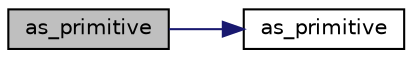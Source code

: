digraph "as_primitive"
{
 // INTERACTIVE_SVG=YES
 // LATEX_PDF_SIZE
  edge [fontname="Helvetica",fontsize="10",labelfontname="Helvetica",labelfontsize="10"];
  node [fontname="Helvetica",fontsize="10",shape=record];
  rankdir="LR";
  Node1 [label="as_primitive",height=0.2,width=0.4,color="black", fillcolor="grey75", style="filled", fontcolor="black",tooltip=" "];
  Node1 -> Node2 [color="midnightblue",fontsize="10",style="solid",fontname="Helvetica"];
  Node2 [label="as_primitive",height=0.2,width=0.4,color="black", fillcolor="white", style="filled",URL="$main_8cxx.html#ade4e54ed3f80d4077f4bb5e35c391337",tooltip=" "];
}

